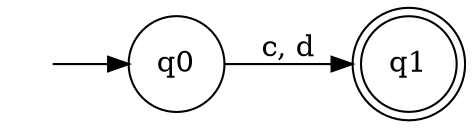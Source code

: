 strict digraph {
	 rankdir=LR
	 node [shape = none, label = " ", width = 0, height = 0]; qd;
	 node [label = "\N", width = 0.5, height = 0.5];
	 node [shape = doublecircle]; q1;
	 node [shape = circle];
	 q0 -> q1 [label = "c, d"]
	 qd -> q0
}
